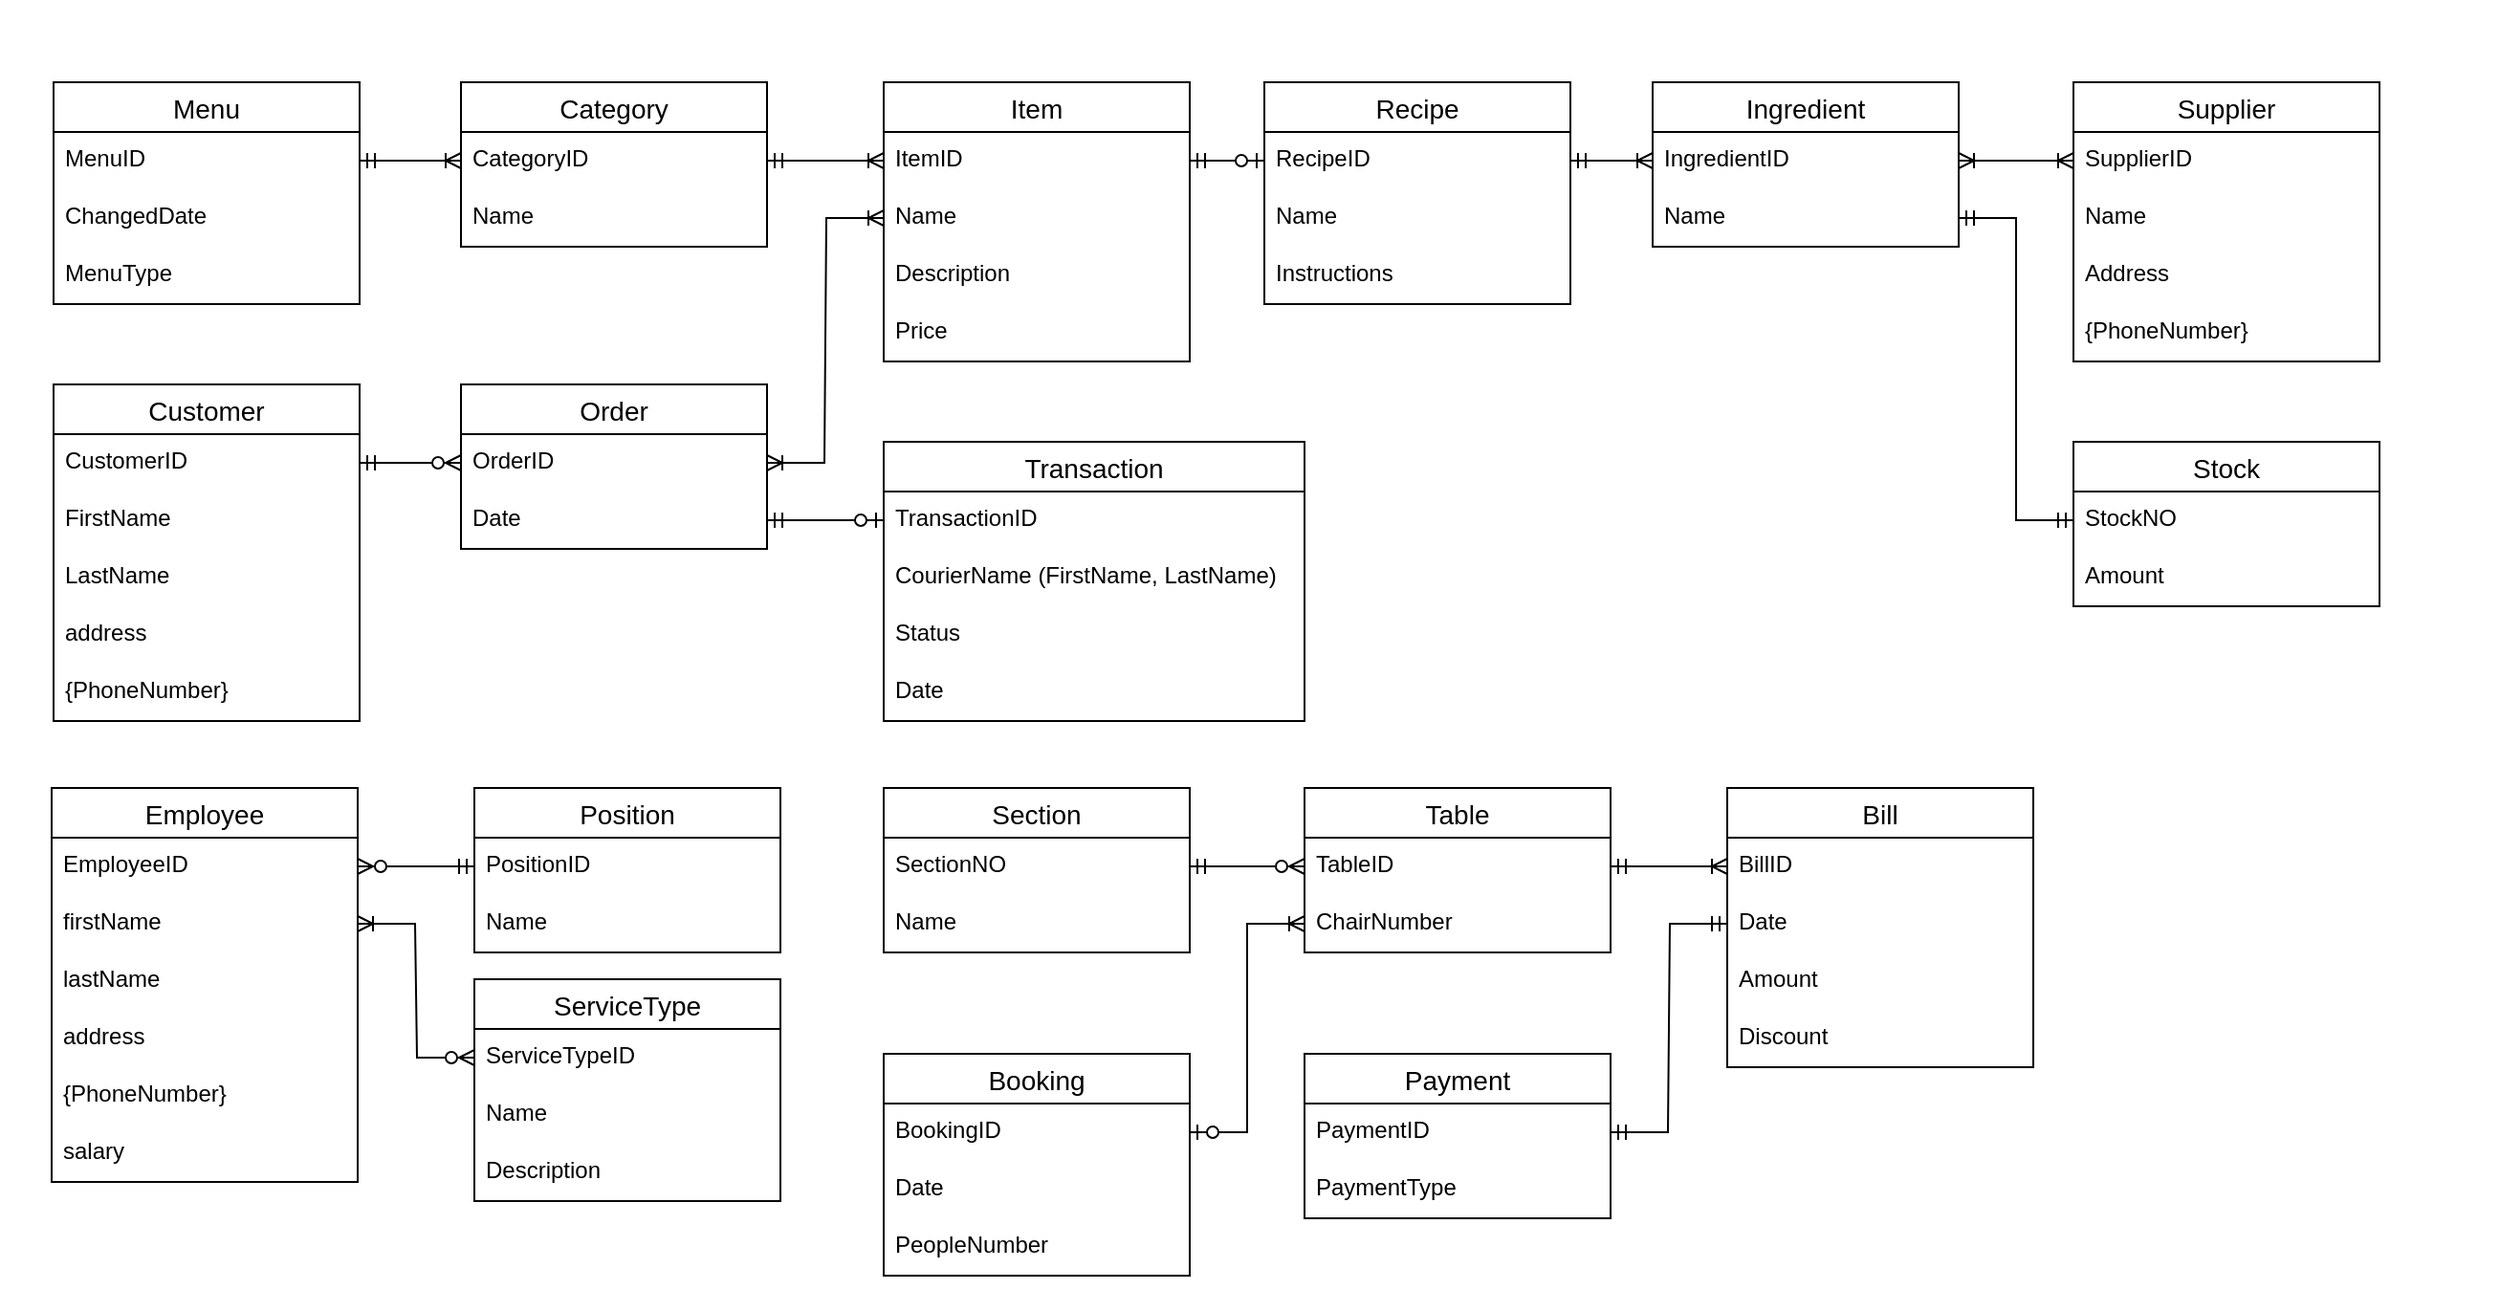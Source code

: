 <mxfile version="15.8.7" type="device"><diagram id="aEnxO_T_Jt4TXBJCpNxs" name="RMS"><mxGraphModel dx="1038" dy="660" grid="0" gridSize="10" guides="1" tooltips="1" connect="1" arrows="1" fold="1" page="1" pageScale="1" pageWidth="827" pageHeight="1169" background="none" math="0" shadow="0"><root><mxCell id="mt261HmKnmBtgrpXOgKQ-0"/><mxCell id="mt261HmKnmBtgrpXOgKQ-1" parent="mt261HmKnmBtgrpXOgKQ-0"/><mxCell id="Dsj0Vm4rNtUOmNG6vG54-12" value="" style="rounded=0;whiteSpace=wrap;html=1;strokeColor=none;" parent="mt261HmKnmBtgrpXOgKQ-1" vertex="1"><mxGeometry x="25" y="68" width="1306" height="685" as="geometry"/></mxCell><mxCell id="Vrmv0KeaVbGWuPw6diI5-0" value="Customer" style="swimlane;fontStyle=0;childLayout=stackLayout;horizontal=1;startSize=26;horizontalStack=0;resizeParent=1;resizeParentMax=0;resizeLast=0;collapsible=1;marginBottom=0;align=center;fontSize=14;" parent="mt261HmKnmBtgrpXOgKQ-1" vertex="1"><mxGeometry x="53" y="269" width="160" height="176" as="geometry"/></mxCell><mxCell id="Vrmv0KeaVbGWuPw6diI5-1" value="CustomerID" style="text;strokeColor=none;fillColor=none;spacingLeft=4;spacingRight=4;overflow=hidden;rotatable=0;points=[[0,0.5],[1,0.5]];portConstraint=eastwest;fontSize=12;" parent="Vrmv0KeaVbGWuPw6diI5-0" vertex="1"><mxGeometry y="26" width="160" height="30" as="geometry"/></mxCell><mxCell id="Vrmv0KeaVbGWuPw6diI5-2" value="FirstName" style="text;strokeColor=none;fillColor=none;spacingLeft=4;spacingRight=4;overflow=hidden;rotatable=0;points=[[0,0.5],[1,0.5]];portConstraint=eastwest;fontSize=12;" parent="Vrmv0KeaVbGWuPw6diI5-0" vertex="1"><mxGeometry y="56" width="160" height="30" as="geometry"/></mxCell><mxCell id="Vrmv0KeaVbGWuPw6diI5-3" value="LastName" style="text;strokeColor=none;fillColor=none;spacingLeft=4;spacingRight=4;overflow=hidden;rotatable=0;points=[[0,0.5],[1,0.5]];portConstraint=eastwest;fontSize=12;" parent="Vrmv0KeaVbGWuPw6diI5-0" vertex="1"><mxGeometry y="86" width="160" height="30" as="geometry"/></mxCell><mxCell id="Vrmv0KeaVbGWuPw6diI5-4" value="address" style="text;strokeColor=none;fillColor=none;spacingLeft=4;spacingRight=4;overflow=hidden;rotatable=0;points=[[0,0.5],[1,0.5]];portConstraint=eastwest;fontSize=12;" parent="Vrmv0KeaVbGWuPw6diI5-0" vertex="1"><mxGeometry y="116" width="160" height="30" as="geometry"/></mxCell><mxCell id="Vrmv0KeaVbGWuPw6diI5-5" value="{PhoneNumber}" style="text;strokeColor=none;fillColor=none;spacingLeft=4;spacingRight=4;overflow=hidden;rotatable=0;points=[[0,0.5],[1,0.5]];portConstraint=eastwest;fontSize=12;" parent="Vrmv0KeaVbGWuPw6diI5-0" vertex="1"><mxGeometry y="146" width="160" height="30" as="geometry"/></mxCell><mxCell id="Vrmv0KeaVbGWuPw6diI5-6" value="Employee" style="swimlane;fontStyle=0;childLayout=stackLayout;horizontal=1;startSize=26;horizontalStack=0;resizeParent=1;resizeParentMax=0;resizeLast=0;collapsible=1;marginBottom=0;align=center;fontSize=14;" parent="mt261HmKnmBtgrpXOgKQ-1" vertex="1"><mxGeometry x="52" y="480" width="160" height="206" as="geometry"/></mxCell><mxCell id="Vrmv0KeaVbGWuPw6diI5-7" value="EmployeeID" style="text;strokeColor=none;fillColor=none;spacingLeft=4;spacingRight=4;overflow=hidden;rotatable=0;points=[[0,0.5],[1,0.5]];portConstraint=eastwest;fontSize=12;" parent="Vrmv0KeaVbGWuPw6diI5-6" vertex="1"><mxGeometry y="26" width="160" height="30" as="geometry"/></mxCell><mxCell id="Vrmv0KeaVbGWuPw6diI5-8" value="firstName" style="text;strokeColor=none;fillColor=none;spacingLeft=4;spacingRight=4;overflow=hidden;rotatable=0;points=[[0,0.5],[1,0.5]];portConstraint=eastwest;fontSize=12;" parent="Vrmv0KeaVbGWuPw6diI5-6" vertex="1"><mxGeometry y="56" width="160" height="30" as="geometry"/></mxCell><mxCell id="Vrmv0KeaVbGWuPw6diI5-9" value="lastName" style="text;strokeColor=none;fillColor=none;spacingLeft=4;spacingRight=4;overflow=hidden;rotatable=0;points=[[0,0.5],[1,0.5]];portConstraint=eastwest;fontSize=12;" parent="Vrmv0KeaVbGWuPw6diI5-6" vertex="1"><mxGeometry y="86" width="160" height="30" as="geometry"/></mxCell><mxCell id="Vrmv0KeaVbGWuPw6diI5-10" value="address" style="text;strokeColor=none;fillColor=none;spacingLeft=4;spacingRight=4;overflow=hidden;rotatable=0;points=[[0,0.5],[1,0.5]];portConstraint=eastwest;fontSize=12;" parent="Vrmv0KeaVbGWuPw6diI5-6" vertex="1"><mxGeometry y="116" width="160" height="30" as="geometry"/></mxCell><mxCell id="Vrmv0KeaVbGWuPw6diI5-11" value="{PhoneNumber}" style="text;strokeColor=none;fillColor=none;spacingLeft=4;spacingRight=4;overflow=hidden;rotatable=0;points=[[0,0.5],[1,0.5]];portConstraint=eastwest;fontSize=12;" parent="Vrmv0KeaVbGWuPw6diI5-6" vertex="1"><mxGeometry y="146" width="160" height="30" as="geometry"/></mxCell><mxCell id="Dsj0Vm4rNtUOmNG6vG54-13" value="salary" style="text;strokeColor=none;fillColor=none;spacingLeft=4;spacingRight=4;overflow=hidden;rotatable=0;points=[[0,0.5],[1,0.5]];portConstraint=eastwest;fontSize=12;" parent="Vrmv0KeaVbGWuPw6diI5-6" vertex="1"><mxGeometry y="176" width="160" height="30" as="geometry"/></mxCell><mxCell id="Vrmv0KeaVbGWuPw6diI5-12" value="Position" style="swimlane;fontStyle=0;childLayout=stackLayout;horizontal=1;startSize=26;horizontalStack=0;resizeParent=1;resizeParentMax=0;resizeLast=0;collapsible=1;marginBottom=0;align=center;fontSize=14;" parent="mt261HmKnmBtgrpXOgKQ-1" vertex="1"><mxGeometry x="273" y="480" width="160" height="86" as="geometry"/></mxCell><mxCell id="Vrmv0KeaVbGWuPw6diI5-13" value="PositionID" style="text;strokeColor=none;fillColor=none;spacingLeft=4;spacingRight=4;overflow=hidden;rotatable=0;points=[[0,0.5],[1,0.5]];portConstraint=eastwest;fontSize=12;" parent="Vrmv0KeaVbGWuPw6diI5-12" vertex="1"><mxGeometry y="26" width="160" height="30" as="geometry"/></mxCell><mxCell id="Vrmv0KeaVbGWuPw6diI5-14" value="Name" style="text;strokeColor=none;fillColor=none;spacingLeft=4;spacingRight=4;overflow=hidden;rotatable=0;points=[[0,0.5],[1,0.5]];portConstraint=eastwest;fontSize=12;" parent="Vrmv0KeaVbGWuPw6diI5-12" vertex="1"><mxGeometry y="56" width="160" height="30" as="geometry"/></mxCell><mxCell id="Vrmv0KeaVbGWuPw6diI5-18" value="Order" style="swimlane;fontStyle=0;childLayout=stackLayout;horizontal=1;startSize=26;horizontalStack=0;resizeParent=1;resizeParentMax=0;resizeLast=0;collapsible=1;marginBottom=0;align=center;fontSize=14;" parent="mt261HmKnmBtgrpXOgKQ-1" vertex="1"><mxGeometry x="266" y="269" width="160" height="86" as="geometry"/></mxCell><mxCell id="Vrmv0KeaVbGWuPw6diI5-19" value="OrderID" style="text;strokeColor=none;fillColor=none;spacingLeft=4;spacingRight=4;overflow=hidden;rotatable=0;points=[[0,0.5],[1,0.5]];portConstraint=eastwest;fontSize=12;" parent="Vrmv0KeaVbGWuPw6diI5-18" vertex="1"><mxGeometry y="26" width="160" height="30" as="geometry"/></mxCell><mxCell id="Vrmv0KeaVbGWuPw6diI5-20" value="Date" style="text;strokeColor=none;fillColor=none;spacingLeft=4;spacingRight=4;overflow=hidden;rotatable=0;points=[[0,0.5],[1,0.5]];portConstraint=eastwest;fontSize=12;" parent="Vrmv0KeaVbGWuPw6diI5-18" vertex="1"><mxGeometry y="56" width="160" height="30" as="geometry"/></mxCell><mxCell id="Vrmv0KeaVbGWuPw6diI5-24" value="Booking" style="swimlane;fontStyle=0;childLayout=stackLayout;horizontal=1;startSize=26;horizontalStack=0;resizeParent=1;resizeParentMax=0;resizeLast=0;collapsible=1;marginBottom=0;align=center;fontSize=14;" parent="mt261HmKnmBtgrpXOgKQ-1" vertex="1"><mxGeometry x="487" y="619" width="160" height="116" as="geometry"/></mxCell><mxCell id="Vrmv0KeaVbGWuPw6diI5-25" value="BookingID" style="text;strokeColor=none;fillColor=none;spacingLeft=4;spacingRight=4;overflow=hidden;rotatable=0;points=[[0,0.5],[1,0.5]];portConstraint=eastwest;fontSize=12;" parent="Vrmv0KeaVbGWuPw6diI5-24" vertex="1"><mxGeometry y="26" width="160" height="30" as="geometry"/></mxCell><mxCell id="Vrmv0KeaVbGWuPw6diI5-26" value="Date" style="text;strokeColor=none;fillColor=none;spacingLeft=4;spacingRight=4;overflow=hidden;rotatable=0;points=[[0,0.5],[1,0.5]];portConstraint=eastwest;fontSize=12;" parent="Vrmv0KeaVbGWuPw6diI5-24" vertex="1"><mxGeometry y="56" width="160" height="30" as="geometry"/></mxCell><mxCell id="nn6BDmRuEwk0lB8_bmdc-28" value="PeopleNumber" style="text;strokeColor=none;fillColor=none;spacingLeft=4;spacingRight=4;overflow=hidden;rotatable=0;points=[[0,0.5],[1,0.5]];portConstraint=eastwest;fontSize=12;" parent="Vrmv0KeaVbGWuPw6diI5-24" vertex="1"><mxGeometry y="86" width="160" height="30" as="geometry"/></mxCell><mxCell id="Vrmv0KeaVbGWuPw6diI5-27" value="Bill" style="swimlane;fontStyle=0;childLayout=stackLayout;horizontal=1;startSize=26;horizontalStack=0;resizeParent=1;resizeParentMax=0;resizeLast=0;collapsible=1;marginBottom=0;align=center;fontSize=14;" parent="mt261HmKnmBtgrpXOgKQ-1" vertex="1"><mxGeometry x="928" y="480" width="160" height="146" as="geometry"/></mxCell><mxCell id="Vrmv0KeaVbGWuPw6diI5-28" value="BillID" style="text;strokeColor=none;fillColor=none;spacingLeft=4;spacingRight=4;overflow=hidden;rotatable=0;points=[[0,0.5],[1,0.5]];portConstraint=eastwest;fontSize=12;" parent="Vrmv0KeaVbGWuPw6diI5-27" vertex="1"><mxGeometry y="26" width="160" height="30" as="geometry"/></mxCell><mxCell id="Vrmv0KeaVbGWuPw6diI5-29" value="Date" style="text;strokeColor=none;fillColor=none;spacingLeft=4;spacingRight=4;overflow=hidden;rotatable=0;points=[[0,0.5],[1,0.5]];portConstraint=eastwest;fontSize=12;" parent="Vrmv0KeaVbGWuPw6diI5-27" vertex="1"><mxGeometry y="56" width="160" height="30" as="geometry"/></mxCell><mxCell id="Vrmv0KeaVbGWuPw6diI5-30" value="Amount" style="text;strokeColor=none;fillColor=none;spacingLeft=4;spacingRight=4;overflow=hidden;rotatable=0;points=[[0,0.5],[1,0.5]];portConstraint=eastwest;fontSize=12;" parent="Vrmv0KeaVbGWuPw6diI5-27" vertex="1"><mxGeometry y="86" width="160" height="30" as="geometry"/></mxCell><mxCell id="Vrmv0KeaVbGWuPw6diI5-31" value="Discount" style="text;strokeColor=none;fillColor=none;spacingLeft=4;spacingRight=4;overflow=hidden;rotatable=0;points=[[0,0.5],[1,0.5]];portConstraint=eastwest;fontSize=12;" parent="Vrmv0KeaVbGWuPw6diI5-27" vertex="1"><mxGeometry y="116" width="160" height="30" as="geometry"/></mxCell><mxCell id="Vrmv0KeaVbGWuPw6diI5-36" value="Item" style="swimlane;fontStyle=0;childLayout=stackLayout;horizontal=1;startSize=26;horizontalStack=0;resizeParent=1;resizeParentMax=0;resizeLast=0;collapsible=1;marginBottom=0;align=center;fontSize=14;" parent="mt261HmKnmBtgrpXOgKQ-1" vertex="1"><mxGeometry x="487" y="111" width="160" height="146" as="geometry"/></mxCell><mxCell id="Vrmv0KeaVbGWuPw6diI5-37" value="ItemID" style="text;strokeColor=none;fillColor=none;spacingLeft=4;spacingRight=4;overflow=hidden;rotatable=0;points=[[0,0.5],[1,0.5]];portConstraint=eastwest;fontSize=12;" parent="Vrmv0KeaVbGWuPw6diI5-36" vertex="1"><mxGeometry y="26" width="160" height="30" as="geometry"/></mxCell><mxCell id="Vrmv0KeaVbGWuPw6diI5-38" value="Name" style="text;strokeColor=none;fillColor=none;spacingLeft=4;spacingRight=4;overflow=hidden;rotatable=0;points=[[0,0.5],[1,0.5]];portConstraint=eastwest;fontSize=12;" parent="Vrmv0KeaVbGWuPw6diI5-36" vertex="1"><mxGeometry y="56" width="160" height="30" as="geometry"/></mxCell><mxCell id="Vrmv0KeaVbGWuPw6diI5-39" value="Description" style="text;strokeColor=none;fillColor=none;spacingLeft=4;spacingRight=4;overflow=hidden;rotatable=0;points=[[0,0.5],[1,0.5]];portConstraint=eastwest;fontSize=12;" parent="Vrmv0KeaVbGWuPw6diI5-36" vertex="1"><mxGeometry y="86" width="160" height="30" as="geometry"/></mxCell><mxCell id="Vrmv0KeaVbGWuPw6diI5-40" value="Price" style="text;strokeColor=none;fillColor=none;spacingLeft=4;spacingRight=4;overflow=hidden;rotatable=0;points=[[0,0.5],[1,0.5]];portConstraint=eastwest;fontSize=12;" parent="Vrmv0KeaVbGWuPw6diI5-36" vertex="1"><mxGeometry y="116" width="160" height="30" as="geometry"/></mxCell><mxCell id="Vrmv0KeaVbGWuPw6diI5-42" value="Category" style="swimlane;fontStyle=0;childLayout=stackLayout;horizontal=1;startSize=26;horizontalStack=0;resizeParent=1;resizeParentMax=0;resizeLast=0;collapsible=1;marginBottom=0;align=center;fontSize=14;" parent="mt261HmKnmBtgrpXOgKQ-1" vertex="1"><mxGeometry x="266" y="111" width="160" height="86" as="geometry"/></mxCell><mxCell id="Vrmv0KeaVbGWuPw6diI5-43" value="CategoryID" style="text;strokeColor=none;fillColor=none;spacingLeft=4;spacingRight=4;overflow=hidden;rotatable=0;points=[[0,0.5],[1,0.5]];portConstraint=eastwest;fontSize=12;" parent="Vrmv0KeaVbGWuPw6diI5-42" vertex="1"><mxGeometry y="26" width="160" height="30" as="geometry"/></mxCell><mxCell id="Vrmv0KeaVbGWuPw6diI5-44" value="Name" style="text;strokeColor=none;fillColor=none;spacingLeft=4;spacingRight=4;overflow=hidden;rotatable=0;points=[[0,0.5],[1,0.5]];portConstraint=eastwest;fontSize=12;" parent="Vrmv0KeaVbGWuPw6diI5-42" vertex="1"><mxGeometry y="56" width="160" height="30" as="geometry"/></mxCell><mxCell id="Vrmv0KeaVbGWuPw6diI5-48" value="Table" style="swimlane;fontStyle=0;childLayout=stackLayout;horizontal=1;startSize=26;horizontalStack=0;resizeParent=1;resizeParentMax=0;resizeLast=0;collapsible=1;marginBottom=0;align=center;fontSize=14;" parent="mt261HmKnmBtgrpXOgKQ-1" vertex="1"><mxGeometry x="707" y="480" width="160" height="86" as="geometry"/></mxCell><mxCell id="Vrmv0KeaVbGWuPw6diI5-49" value="TableID" style="text;strokeColor=none;fillColor=none;spacingLeft=4;spacingRight=4;overflow=hidden;rotatable=0;points=[[0,0.5],[1,0.5]];portConstraint=eastwest;fontSize=12;" parent="Vrmv0KeaVbGWuPw6diI5-48" vertex="1"><mxGeometry y="26" width="160" height="30" as="geometry"/></mxCell><mxCell id="Vrmv0KeaVbGWuPw6diI5-50" value="ChairNumber" style="text;strokeColor=none;fillColor=none;spacingLeft=4;spacingRight=4;overflow=hidden;rotatable=0;points=[[0,0.5],[1,0.5]];portConstraint=eastwest;fontSize=12;" parent="Vrmv0KeaVbGWuPw6diI5-48" vertex="1"><mxGeometry y="56" width="160" height="30" as="geometry"/></mxCell><mxCell id="Vrmv0KeaVbGWuPw6diI5-54" value="Recipe" style="swimlane;fontStyle=0;childLayout=stackLayout;horizontal=1;startSize=26;horizontalStack=0;resizeParent=1;resizeParentMax=0;resizeLast=0;collapsible=1;marginBottom=0;align=center;fontSize=14;" parent="mt261HmKnmBtgrpXOgKQ-1" vertex="1"><mxGeometry x="686" y="111" width="160" height="116" as="geometry"/></mxCell><mxCell id="Vrmv0KeaVbGWuPw6diI5-55" value="RecipeID" style="text;strokeColor=none;fillColor=none;spacingLeft=4;spacingRight=4;overflow=hidden;rotatable=0;points=[[0,0.5],[1,0.5]];portConstraint=eastwest;fontSize=12;" parent="Vrmv0KeaVbGWuPw6diI5-54" vertex="1"><mxGeometry y="26" width="160" height="30" as="geometry"/></mxCell><mxCell id="Vrmv0KeaVbGWuPw6diI5-65" value="Name" style="text;strokeColor=none;fillColor=none;spacingLeft=4;spacingRight=4;overflow=hidden;rotatable=0;points=[[0,0.5],[1,0.5]];portConstraint=eastwest;fontSize=12;" parent="Vrmv0KeaVbGWuPw6diI5-54" vertex="1"><mxGeometry y="56" width="160" height="30" as="geometry"/></mxCell><mxCell id="nn6BDmRuEwk0lB8_bmdc-13" value="Instructions" style="text;strokeColor=none;fillColor=none;spacingLeft=4;spacingRight=4;overflow=hidden;rotatable=0;points=[[0,0.5],[1,0.5]];portConstraint=eastwest;fontSize=12;" parent="Vrmv0KeaVbGWuPw6diI5-54" vertex="1"><mxGeometry y="86" width="160" height="30" as="geometry"/></mxCell><mxCell id="Vrmv0KeaVbGWuPw6diI5-59" value="Ingredient" style="swimlane;fontStyle=0;childLayout=stackLayout;horizontal=1;startSize=26;horizontalStack=0;resizeParent=1;resizeParentMax=0;resizeLast=0;collapsible=1;marginBottom=0;align=center;fontSize=14;" parent="mt261HmKnmBtgrpXOgKQ-1" vertex="1"><mxGeometry x="889" y="111" width="160" height="86" as="geometry"/></mxCell><mxCell id="Vrmv0KeaVbGWuPw6diI5-60" value="IngredientID" style="text;strokeColor=none;fillColor=none;spacingLeft=4;spacingRight=4;overflow=hidden;rotatable=0;points=[[0,0.5],[1,0.5]];portConstraint=eastwest;fontSize=12;" parent="Vrmv0KeaVbGWuPw6diI5-59" vertex="1"><mxGeometry y="26" width="160" height="30" as="geometry"/></mxCell><mxCell id="Vrmv0KeaVbGWuPw6diI5-64" value="Name" style="text;strokeColor=none;fillColor=none;spacingLeft=4;spacingRight=4;overflow=hidden;rotatable=0;points=[[0,0.5],[1,0.5]];portConstraint=eastwest;fontSize=12;" parent="Vrmv0KeaVbGWuPw6diI5-59" vertex="1"><mxGeometry y="56" width="160" height="30" as="geometry"/></mxCell><mxCell id="Vrmv0KeaVbGWuPw6diI5-66" value="Payment" style="swimlane;fontStyle=0;childLayout=stackLayout;horizontal=1;startSize=26;horizontalStack=0;resizeParent=1;resizeParentMax=0;resizeLast=0;collapsible=1;marginBottom=0;align=center;fontSize=14;" parent="mt261HmKnmBtgrpXOgKQ-1" vertex="1"><mxGeometry x="707" y="619" width="160" height="86" as="geometry"/></mxCell><mxCell id="Vrmv0KeaVbGWuPw6diI5-67" value="PaymentID" style="text;strokeColor=none;fillColor=none;spacingLeft=4;spacingRight=4;overflow=hidden;rotatable=0;points=[[0,0.5],[1,0.5]];portConstraint=eastwest;fontSize=12;" parent="Vrmv0KeaVbGWuPw6diI5-66" vertex="1"><mxGeometry y="26" width="160" height="30" as="geometry"/></mxCell><mxCell id="nn6BDmRuEwk0lB8_bmdc-2" value="PaymentType" style="text;strokeColor=none;fillColor=none;spacingLeft=4;spacingRight=4;overflow=hidden;rotatable=0;points=[[0,0.5],[1,0.5]];portConstraint=eastwest;fontSize=12;fontColor=#000000;" parent="Vrmv0KeaVbGWuPw6diI5-66" vertex="1"><mxGeometry y="56" width="160" height="30" as="geometry"/></mxCell><mxCell id="nn6BDmRuEwk0lB8_bmdc-4" value="Transaction" style="swimlane;fontStyle=0;childLayout=stackLayout;horizontal=1;startSize=26;horizontalStack=0;resizeParent=1;resizeParentMax=0;resizeLast=0;collapsible=1;marginBottom=0;align=center;fontSize=14;" parent="mt261HmKnmBtgrpXOgKQ-1" vertex="1"><mxGeometry x="487" y="299" width="220" height="146" as="geometry"/></mxCell><mxCell id="nn6BDmRuEwk0lB8_bmdc-5" value="TransactionID" style="text;strokeColor=none;fillColor=none;spacingLeft=4;spacingRight=4;overflow=hidden;rotatable=0;points=[[0,0.5],[1,0.5]];portConstraint=eastwest;fontSize=12;" parent="nn6BDmRuEwk0lB8_bmdc-4" vertex="1"><mxGeometry y="26" width="220" height="30" as="geometry"/></mxCell><mxCell id="nn6BDmRuEwk0lB8_bmdc-6" value="CourierName (FirstName, LastName)" style="text;strokeColor=none;fillColor=none;spacingLeft=4;spacingRight=4;overflow=hidden;rotatable=0;points=[[0,0.5],[1,0.5]];portConstraint=eastwest;fontSize=12;" parent="nn6BDmRuEwk0lB8_bmdc-4" vertex="1"><mxGeometry y="56" width="220" height="30" as="geometry"/></mxCell><mxCell id="nn6BDmRuEwk0lB8_bmdc-8" value="Status" style="text;strokeColor=none;fillColor=none;spacingLeft=4;spacingRight=4;overflow=hidden;rotatable=0;points=[[0,0.5],[1,0.5]];portConstraint=eastwest;fontSize=12;" parent="nn6BDmRuEwk0lB8_bmdc-4" vertex="1"><mxGeometry y="86" width="220" height="30" as="geometry"/></mxCell><mxCell id="nn6BDmRuEwk0lB8_bmdc-9" value="Date" style="text;strokeColor=none;fillColor=none;spacingLeft=4;spacingRight=4;overflow=hidden;rotatable=0;points=[[0,0.5],[1,0.5]];portConstraint=eastwest;fontSize=12;" parent="nn6BDmRuEwk0lB8_bmdc-4" vertex="1"><mxGeometry y="116" width="220" height="30" as="geometry"/></mxCell><mxCell id="nn6BDmRuEwk0lB8_bmdc-10" value="Section" style="swimlane;fontStyle=0;childLayout=stackLayout;horizontal=1;startSize=26;horizontalStack=0;resizeParent=1;resizeParentMax=0;resizeLast=0;collapsible=1;marginBottom=0;align=center;fontSize=14;" parent="mt261HmKnmBtgrpXOgKQ-1" vertex="1"><mxGeometry x="487" y="480" width="160" height="86" as="geometry"/></mxCell><mxCell id="nn6BDmRuEwk0lB8_bmdc-11" value="SectionNO" style="text;strokeColor=none;fillColor=none;spacingLeft=4;spacingRight=4;overflow=hidden;rotatable=0;points=[[0,0.5],[1,0.5]];portConstraint=eastwest;fontSize=12;" parent="nn6BDmRuEwk0lB8_bmdc-10" vertex="1"><mxGeometry y="26" width="160" height="30" as="geometry"/></mxCell><mxCell id="nn6BDmRuEwk0lB8_bmdc-12" value="Name" style="text;strokeColor=none;fillColor=none;spacingLeft=4;spacingRight=4;overflow=hidden;rotatable=0;points=[[0,0.5],[1,0.5]];portConstraint=eastwest;fontSize=12;" parent="nn6BDmRuEwk0lB8_bmdc-10" vertex="1"><mxGeometry y="56" width="160" height="30" as="geometry"/></mxCell><mxCell id="nn6BDmRuEwk0lB8_bmdc-14" value="Stock" style="swimlane;fontStyle=0;childLayout=stackLayout;horizontal=1;startSize=26;horizontalStack=0;resizeParent=1;resizeParentMax=0;resizeLast=0;collapsible=1;marginBottom=0;align=center;fontSize=14;" parent="mt261HmKnmBtgrpXOgKQ-1" vertex="1"><mxGeometry x="1109" y="299" width="160" height="86" as="geometry"/></mxCell><mxCell id="nn6BDmRuEwk0lB8_bmdc-15" value="StockNO" style="text;strokeColor=none;fillColor=none;spacingLeft=4;spacingRight=4;overflow=hidden;rotatable=0;points=[[0,0.5],[1,0.5]];portConstraint=eastwest;fontSize=12;" parent="nn6BDmRuEwk0lB8_bmdc-14" vertex="1"><mxGeometry y="26" width="160" height="30" as="geometry"/></mxCell><mxCell id="nn6BDmRuEwk0lB8_bmdc-16" value="Amount" style="text;strokeColor=none;fillColor=none;spacingLeft=4;spacingRight=4;overflow=hidden;rotatable=0;points=[[0,0.5],[1,0.5]];portConstraint=eastwest;fontSize=12;" parent="nn6BDmRuEwk0lB8_bmdc-14" vertex="1"><mxGeometry y="56" width="160" height="30" as="geometry"/></mxCell><mxCell id="nn6BDmRuEwk0lB8_bmdc-23" value="Supplier" style="swimlane;fontStyle=0;childLayout=stackLayout;horizontal=1;startSize=26;horizontalStack=0;resizeParent=1;resizeParentMax=0;resizeLast=0;collapsible=1;marginBottom=0;align=center;fontSize=14;" parent="mt261HmKnmBtgrpXOgKQ-1" vertex="1"><mxGeometry x="1109" y="111" width="160" height="146" as="geometry"/></mxCell><mxCell id="nn6BDmRuEwk0lB8_bmdc-24" value="SupplierID" style="text;strokeColor=none;fillColor=none;spacingLeft=4;spacingRight=4;overflow=hidden;rotatable=0;points=[[0,0.5],[1,0.5]];portConstraint=eastwest;fontSize=12;" parent="nn6BDmRuEwk0lB8_bmdc-23" vertex="1"><mxGeometry y="26" width="160" height="30" as="geometry"/></mxCell><mxCell id="nn6BDmRuEwk0lB8_bmdc-25" value="Name" style="text;strokeColor=none;fillColor=none;spacingLeft=4;spacingRight=4;overflow=hidden;rotatable=0;points=[[0,0.5],[1,0.5]];portConstraint=eastwest;fontSize=12;" parent="nn6BDmRuEwk0lB8_bmdc-23" vertex="1"><mxGeometry y="56" width="160" height="30" as="geometry"/></mxCell><mxCell id="nn6BDmRuEwk0lB8_bmdc-26" value="Address" style="text;strokeColor=none;fillColor=none;spacingLeft=4;spacingRight=4;overflow=hidden;rotatable=0;points=[[0,0.5],[1,0.5]];portConstraint=eastwest;fontSize=12;" parent="nn6BDmRuEwk0lB8_bmdc-23" vertex="1"><mxGeometry y="86" width="160" height="30" as="geometry"/></mxCell><mxCell id="nn6BDmRuEwk0lB8_bmdc-27" value="{PhoneNumber}" style="text;strokeColor=none;fillColor=none;spacingLeft=4;spacingRight=4;overflow=hidden;rotatable=0;points=[[0,0.5],[1,0.5]];portConstraint=eastwest;fontSize=12;" parent="nn6BDmRuEwk0lB8_bmdc-23" vertex="1"><mxGeometry y="116" width="160" height="30" as="geometry"/></mxCell><mxCell id="nn6BDmRuEwk0lB8_bmdc-29" value="ServiceType" style="swimlane;fontStyle=0;childLayout=stackLayout;horizontal=1;startSize=26;horizontalStack=0;resizeParent=1;resizeParentMax=0;resizeLast=0;collapsible=1;marginBottom=0;align=center;fontSize=14;" parent="mt261HmKnmBtgrpXOgKQ-1" vertex="1"><mxGeometry x="273" y="580" width="160" height="116" as="geometry"/></mxCell><mxCell id="nn6BDmRuEwk0lB8_bmdc-30" value="ServiceTypeID" style="text;strokeColor=none;fillColor=none;spacingLeft=4;spacingRight=4;overflow=hidden;rotatable=0;points=[[0,0.5],[1,0.5]];portConstraint=eastwest;fontSize=12;" parent="nn6BDmRuEwk0lB8_bmdc-29" vertex="1"><mxGeometry y="26" width="160" height="30" as="geometry"/></mxCell><mxCell id="nn6BDmRuEwk0lB8_bmdc-31" value="Name" style="text;strokeColor=none;fillColor=none;spacingLeft=4;spacingRight=4;overflow=hidden;rotatable=0;points=[[0,0.5],[1,0.5]];portConstraint=eastwest;fontSize=12;" parent="nn6BDmRuEwk0lB8_bmdc-29" vertex="1"><mxGeometry y="56" width="160" height="30" as="geometry"/></mxCell><mxCell id="nn6BDmRuEwk0lB8_bmdc-32" value="Description" style="text;strokeColor=none;fillColor=none;spacingLeft=4;spacingRight=4;overflow=hidden;rotatable=0;points=[[0,0.5],[1,0.5]];portConstraint=eastwest;fontSize=12;" parent="nn6BDmRuEwk0lB8_bmdc-29" vertex="1"><mxGeometry y="86" width="160" height="30" as="geometry"/></mxCell><mxCell id="zvoZwRDCoCDvDX4Yg-2d-1" value="" style="edgeStyle=entityRelationEdgeStyle;fontSize=12;html=1;endArrow=ERzeroToMany;startArrow=ERmandOne;rounded=0;exitX=1;exitY=0.5;exitDx=0;exitDy=0;entryX=0;entryY=0.5;entryDx=0;entryDy=0;" parent="mt261HmKnmBtgrpXOgKQ-1" source="Vrmv0KeaVbGWuPw6diI5-1" target="Vrmv0KeaVbGWuPw6diI5-19" edge="1"><mxGeometry width="100" height="100" relative="1" as="geometry"><mxPoint x="333" y="595" as="sourcePoint"/><mxPoint x="433" y="495" as="targetPoint"/></mxGeometry></mxCell><mxCell id="zvoZwRDCoCDvDX4Yg-2d-2" value="" style="edgeStyle=entityRelationEdgeStyle;fontSize=12;html=1;endArrow=ERzeroToMany;startArrow=ERmandOne;rounded=0;exitX=0;exitY=0.5;exitDx=0;exitDy=0;entryX=1;entryY=0.5;entryDx=0;entryDy=0;" parent="mt261HmKnmBtgrpXOgKQ-1" source="Vrmv0KeaVbGWuPw6diI5-13" target="Vrmv0KeaVbGWuPw6diI5-7" edge="1"><mxGeometry width="100" height="100" relative="1" as="geometry"><mxPoint x="247" y="378" as="sourcePoint"/><mxPoint x="325" y="378" as="targetPoint"/></mxGeometry></mxCell><mxCell id="zvoZwRDCoCDvDX4Yg-2d-3" value="" style="edgeStyle=entityRelationEdgeStyle;fontSize=12;html=1;endArrow=ERzeroToMany;startArrow=ERmandOne;rounded=0;exitX=1;exitY=0.5;exitDx=0;exitDy=0;entryX=0;entryY=0.5;entryDx=0;entryDy=0;" parent="mt261HmKnmBtgrpXOgKQ-1" source="nn6BDmRuEwk0lB8_bmdc-11" target="Vrmv0KeaVbGWuPw6diI5-49" edge="1"><mxGeometry width="100" height="100" relative="1" as="geometry"><mxPoint x="676" y="429" as="sourcePoint"/><mxPoint x="754" y="429" as="targetPoint"/></mxGeometry></mxCell><mxCell id="zvoZwRDCoCDvDX4Yg-2d-5" value="" style="edgeStyle=entityRelationEdgeStyle;fontSize=12;html=1;endArrow=ERoneToMany;startArrow=ERmandOne;rounded=0;exitX=1;exitY=0.5;exitDx=0;exitDy=0;entryX=0;entryY=0.5;entryDx=0;entryDy=0;" parent="mt261HmKnmBtgrpXOgKQ-1" source="Vrmv0KeaVbGWuPw6diI5-49" target="Vrmv0KeaVbGWuPw6diI5-28" edge="1"><mxGeometry width="100" height="100" relative="1" as="geometry"><mxPoint x="787" y="569" as="sourcePoint"/><mxPoint x="887" y="469" as="targetPoint"/></mxGeometry></mxCell><mxCell id="zvoZwRDCoCDvDX4Yg-2d-6" value="" style="edgeStyle=entityRelationEdgeStyle;fontSize=12;html=1;endArrow=ERzeroToOne;startArrow=ERmandOne;rounded=0;exitX=1;exitY=0.5;exitDx=0;exitDy=0;entryX=0;entryY=0.5;entryDx=0;entryDy=0;" parent="mt261HmKnmBtgrpXOgKQ-1" source="Vrmv0KeaVbGWuPw6diI5-37" target="Vrmv0KeaVbGWuPw6diI5-55" edge="1"><mxGeometry width="100" height="100" relative="1" as="geometry"><mxPoint x="797" y="367" as="sourcePoint"/><mxPoint x="897" y="267" as="targetPoint"/></mxGeometry></mxCell><mxCell id="zvoZwRDCoCDvDX4Yg-2d-7" value="" style="edgeStyle=entityRelationEdgeStyle;fontSize=12;html=1;endArrow=ERoneToMany;startArrow=ERmandOne;rounded=0;exitX=1;exitY=0.5;exitDx=0;exitDy=0;entryX=0;entryY=0.5;entryDx=0;entryDy=0;" parent="mt261HmKnmBtgrpXOgKQ-1" source="Vrmv0KeaVbGWuPw6diI5-55" target="Vrmv0KeaVbGWuPw6diI5-60" edge="1"><mxGeometry width="100" height="100" relative="1" as="geometry"><mxPoint x="797" y="367" as="sourcePoint"/><mxPoint x="897" y="267" as="targetPoint"/></mxGeometry></mxCell><mxCell id="zvoZwRDCoCDvDX4Yg-2d-8" value="" style="edgeStyle=entityRelationEdgeStyle;fontSize=12;html=1;endArrow=ERoneToMany;startArrow=ERmandOne;rounded=0;exitX=1;exitY=0.5;exitDx=0;exitDy=0;entryX=0;entryY=0.5;entryDx=0;entryDy=0;" parent="mt261HmKnmBtgrpXOgKQ-1" source="Dsj0Vm4rNtUOmNG6vG54-1" target="Vrmv0KeaVbGWuPw6diI5-43" edge="1"><mxGeometry width="100" height="100" relative="1" as="geometry"><mxPoint x="266" y="326" as="sourcePoint"/><mxPoint x="217" y="326" as="targetPoint"/></mxGeometry></mxCell><mxCell id="Dsj0Vm4rNtUOmNG6vG54-0" value="Menu" style="swimlane;fontStyle=0;childLayout=stackLayout;horizontal=1;startSize=26;horizontalStack=0;resizeParent=1;resizeParentMax=0;resizeLast=0;collapsible=1;marginBottom=0;align=center;fontSize=14;" parent="mt261HmKnmBtgrpXOgKQ-1" vertex="1"><mxGeometry x="53" y="111" width="160" height="116" as="geometry"/></mxCell><mxCell id="Dsj0Vm4rNtUOmNG6vG54-1" value="MenuID" style="text;strokeColor=none;fillColor=none;spacingLeft=4;spacingRight=4;overflow=hidden;rotatable=0;points=[[0,0.5],[1,0.5]];portConstraint=eastwest;fontSize=12;" parent="Dsj0Vm4rNtUOmNG6vG54-0" vertex="1"><mxGeometry y="26" width="160" height="30" as="geometry"/></mxCell><mxCell id="Dsj0Vm4rNtUOmNG6vG54-2" value="ChangedDate" style="text;strokeColor=none;fillColor=none;spacingLeft=4;spacingRight=4;overflow=hidden;rotatable=0;points=[[0,0.5],[1,0.5]];portConstraint=eastwest;fontSize=12;" parent="Dsj0Vm4rNtUOmNG6vG54-0" vertex="1"><mxGeometry y="56" width="160" height="30" as="geometry"/></mxCell><mxCell id="Dsj0Vm4rNtUOmNG6vG54-3" value="MenuType" style="text;strokeColor=none;fillColor=none;spacingLeft=4;spacingRight=4;overflow=hidden;rotatable=0;points=[[0,0.5],[1,0.5]];portConstraint=eastwest;fontSize=12;" parent="Dsj0Vm4rNtUOmNG6vG54-0" vertex="1"><mxGeometry y="86" width="160" height="30" as="geometry"/></mxCell><mxCell id="Dsj0Vm4rNtUOmNG6vG54-4" value="" style="edgeStyle=entityRelationEdgeStyle;fontSize=12;html=1;endArrow=ERoneToMany;startArrow=ERmandOne;rounded=0;exitX=1;exitY=0.5;exitDx=0;exitDy=0;entryX=0;entryY=0.5;entryDx=0;entryDy=0;" parent="mt261HmKnmBtgrpXOgKQ-1" source="Vrmv0KeaVbGWuPw6diI5-43" target="Vrmv0KeaVbGWuPw6diI5-37" edge="1"><mxGeometry width="100" height="100" relative="1" as="geometry"><mxPoint x="222" y="162" as="sourcePoint"/><mxPoint x="291" y="162" as="targetPoint"/></mxGeometry></mxCell><mxCell id="Dsj0Vm4rNtUOmNG6vG54-5" value="" style="edgeStyle=entityRelationEdgeStyle;fontSize=12;html=1;endArrow=ERoneToMany;startArrow=ERzeroToOne;rounded=0;verticalAlign=middle;exitX=1;exitY=0.5;exitDx=0;exitDy=0;entryX=0;entryY=0.5;entryDx=0;entryDy=0;" parent="mt261HmKnmBtgrpXOgKQ-1" source="Vrmv0KeaVbGWuPw6diI5-25" target="Vrmv0KeaVbGWuPw6diI5-50" edge="1"><mxGeometry width="100" height="100" relative="1" as="geometry"><mxPoint x="629" y="644" as="sourcePoint"/><mxPoint x="846" y="644" as="targetPoint"/></mxGeometry></mxCell><mxCell id="Dsj0Vm4rNtUOmNG6vG54-6" value="" style="edgeStyle=entityRelationEdgeStyle;fontSize=12;html=1;endArrow=ERoneToMany;startArrow=ERoneToMany;rounded=0;exitX=1;exitY=0.5;exitDx=0;exitDy=0;entryX=0;entryY=0.5;entryDx=0;entryDy=0;" parent="mt261HmKnmBtgrpXOgKQ-1" source="Vrmv0KeaVbGWuPw6diI5-19" target="Vrmv0KeaVbGWuPw6diI5-38" edge="1"><mxGeometry width="100" height="100" relative="1" as="geometry"><mxPoint x="537" y="318" as="sourcePoint"/><mxPoint x="637" y="218" as="targetPoint"/></mxGeometry></mxCell><mxCell id="Dsj0Vm4rNtUOmNG6vG54-7" value="" style="edgeStyle=entityRelationEdgeStyle;fontSize=12;html=1;endArrow=ERzeroToOne;startArrow=ERmandOne;rounded=0;exitX=1;exitY=0.5;exitDx=0;exitDy=0;entryX=0;entryY=0.5;entryDx=0;entryDy=0;" parent="mt261HmKnmBtgrpXOgKQ-1" source="Vrmv0KeaVbGWuPw6diI5-20" target="nn6BDmRuEwk0lB8_bmdc-5" edge="1"><mxGeometry width="100" height="100" relative="1" as="geometry"><mxPoint x="417" y="418" as="sourcePoint"/><mxPoint x="517" y="318" as="targetPoint"/></mxGeometry></mxCell><mxCell id="Dsj0Vm4rNtUOmNG6vG54-8" value="" style="edgeStyle=entityRelationEdgeStyle;fontSize=12;html=1;endArrow=ERmandOne;startArrow=ERmandOne;rounded=0;exitX=1;exitY=0.5;exitDx=0;exitDy=0;entryX=0;entryY=0.5;entryDx=0;entryDy=0;" parent="mt261HmKnmBtgrpXOgKQ-1" source="Vrmv0KeaVbGWuPw6diI5-67" target="Vrmv0KeaVbGWuPw6diI5-29" edge="1"><mxGeometry width="100" height="100" relative="1" as="geometry"><mxPoint x="574" y="791" as="sourcePoint"/><mxPoint x="674" y="691" as="targetPoint"/></mxGeometry></mxCell><mxCell id="Dsj0Vm4rNtUOmNG6vG54-9" value="" style="edgeStyle=entityRelationEdgeStyle;fontSize=12;html=1;endArrow=ERoneToMany;startArrow=ERzeroToMany;rounded=0;entryX=1;entryY=0.5;entryDx=0;entryDy=0;exitX=0;exitY=0.5;exitDx=0;exitDy=0;" parent="mt261HmKnmBtgrpXOgKQ-1" source="nn6BDmRuEwk0lB8_bmdc-30" target="Vrmv0KeaVbGWuPw6diI5-8" edge="1"><mxGeometry width="100" height="100" relative="1" as="geometry"><mxPoint x="345" y="920" as="sourcePoint"/><mxPoint x="506" y="784" as="targetPoint"/></mxGeometry></mxCell><mxCell id="Dsj0Vm4rNtUOmNG6vG54-10" value="" style="edgeStyle=entityRelationEdgeStyle;fontSize=12;html=1;endArrow=ERoneToMany;startArrow=ERoneToMany;rounded=0;exitX=1;exitY=0.5;exitDx=0;exitDy=0;entryX=0;entryY=0.5;entryDx=0;entryDy=0;" parent="mt261HmKnmBtgrpXOgKQ-1" source="Vrmv0KeaVbGWuPw6diI5-60" target="nn6BDmRuEwk0lB8_bmdc-24" edge="1"><mxGeometry width="100" height="100" relative="1" as="geometry"><mxPoint x="1080" y="327" as="sourcePoint"/><mxPoint x="1180" y="227" as="targetPoint"/></mxGeometry></mxCell><mxCell id="Dsj0Vm4rNtUOmNG6vG54-11" value="" style="edgeStyle=entityRelationEdgeStyle;fontSize=12;html=1;endArrow=ERmandOne;startArrow=ERmandOne;rounded=0;entryX=0;entryY=0.5;entryDx=0;entryDy=0;exitX=1;exitY=0.5;exitDx=0;exitDy=0;" parent="mt261HmKnmBtgrpXOgKQ-1" source="Vrmv0KeaVbGWuPw6diI5-64" target="nn6BDmRuEwk0lB8_bmdc-15" edge="1"><mxGeometry width="100" height="100" relative="1" as="geometry"><mxPoint x="1068" y="182" as="sourcePoint"/><mxPoint x="1166" y="318" as="targetPoint"/></mxGeometry></mxCell></root></mxGraphModel></diagram></mxfile>